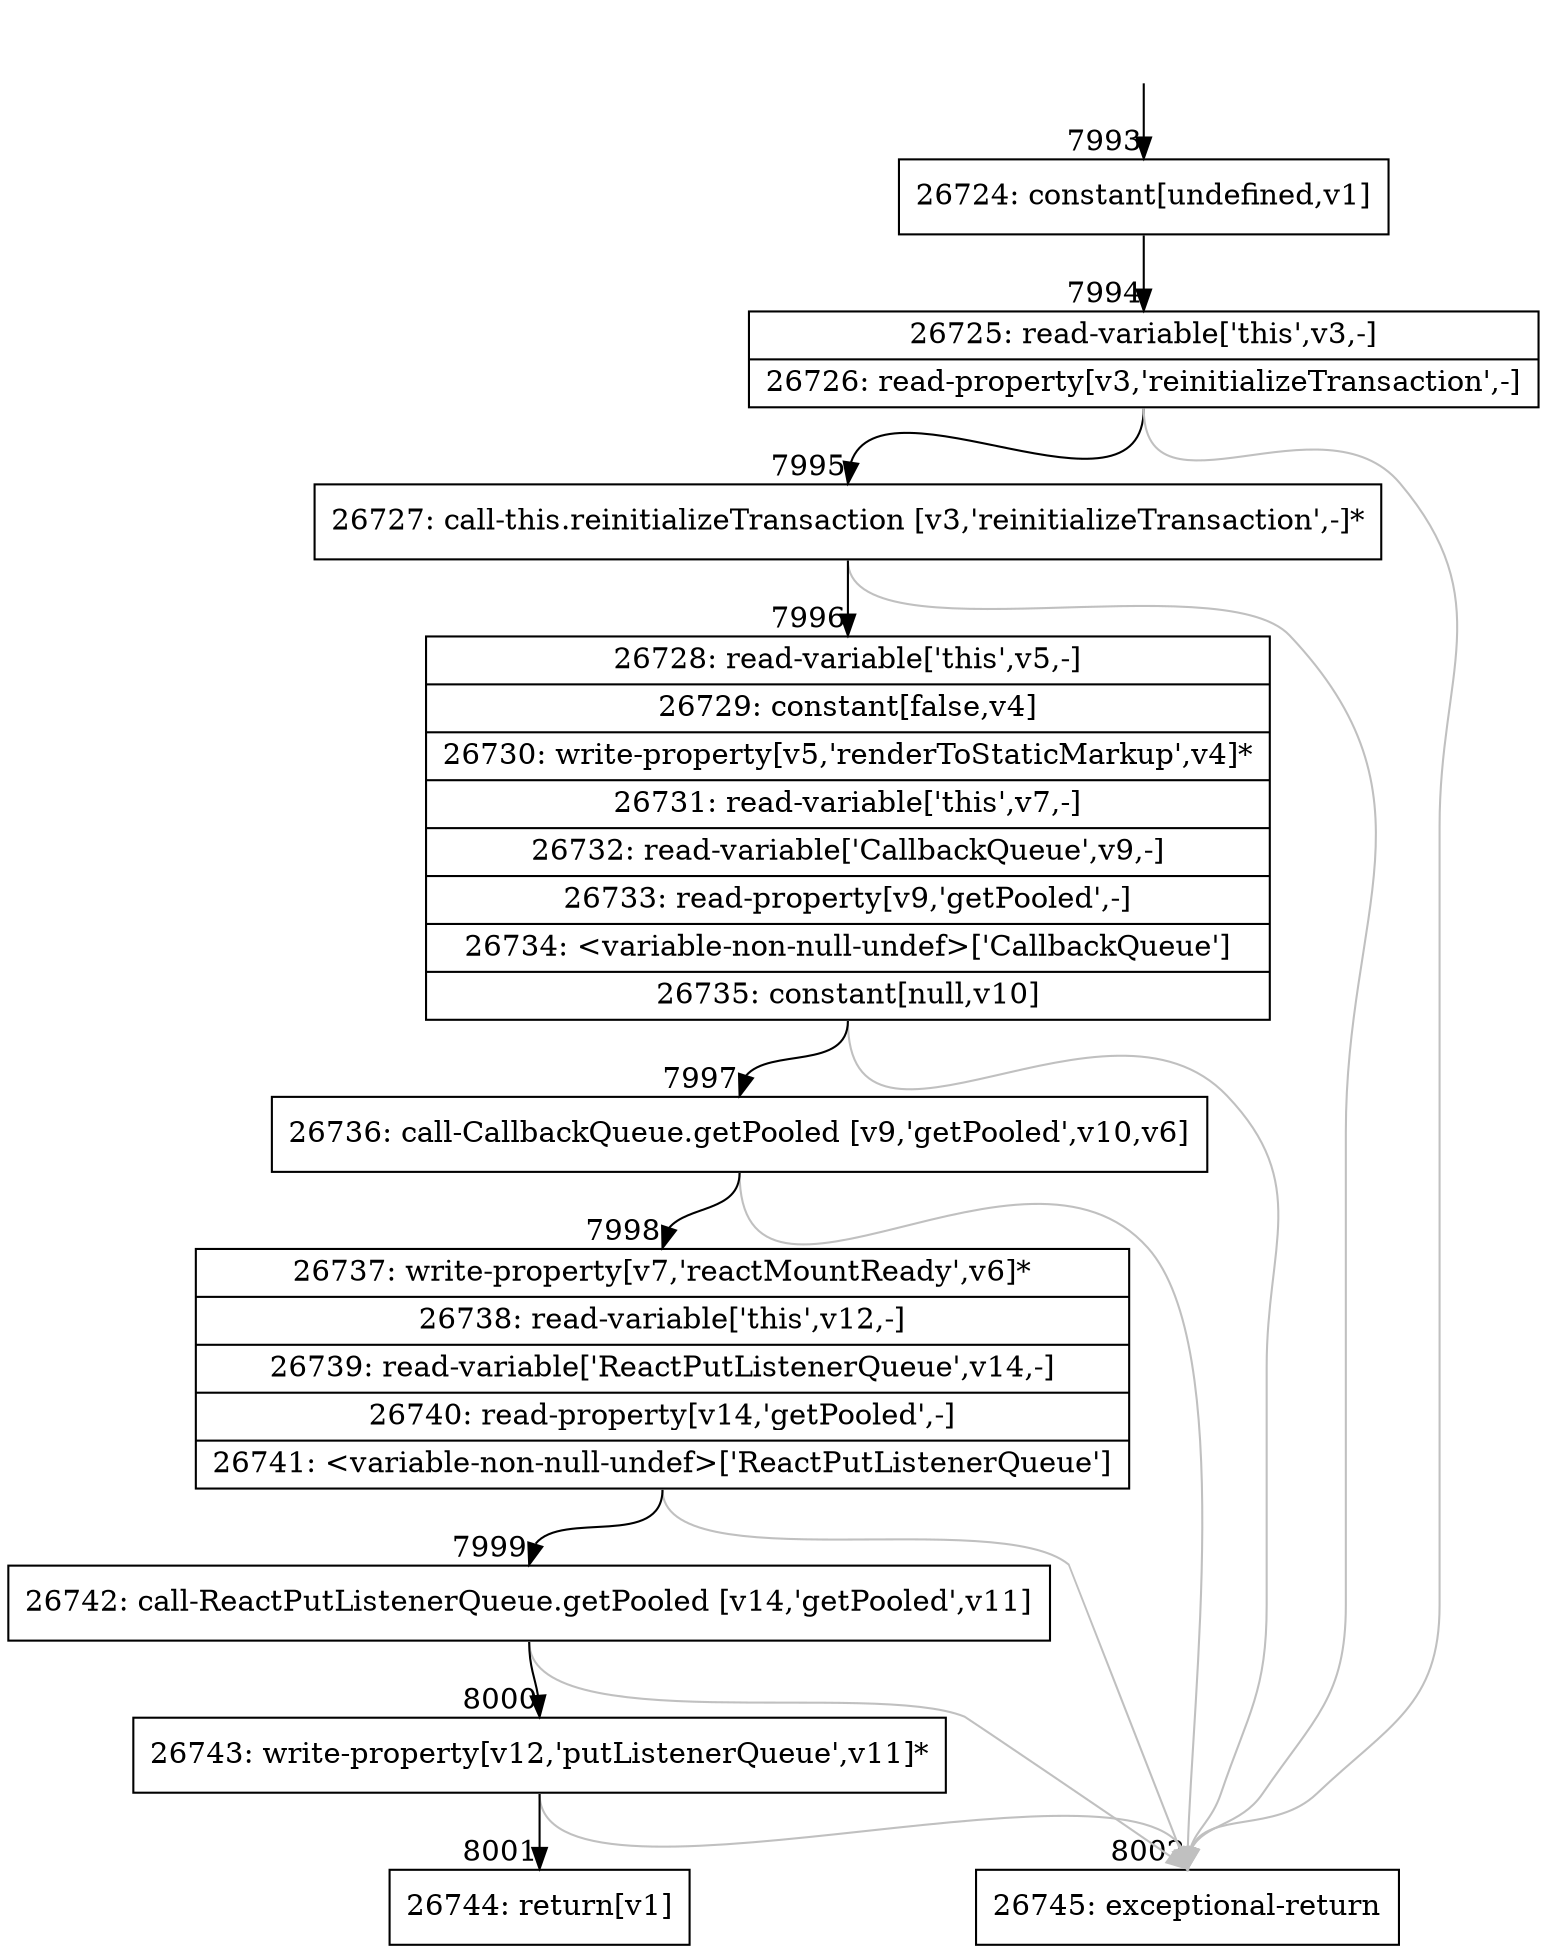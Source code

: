 digraph {
rankdir="TD"
BB_entry576[shape=none,label=""];
BB_entry576 -> BB7993 [tailport=s, headport=n, headlabel="    7993"]
BB7993 [shape=record label="{26724: constant[undefined,v1]}" ] 
BB7993 -> BB7994 [tailport=s, headport=n, headlabel="      7994"]
BB7994 [shape=record label="{26725: read-variable['this',v3,-]|26726: read-property[v3,'reinitializeTransaction',-]}" ] 
BB7994 -> BB7995 [tailport=s, headport=n, headlabel="      7995"]
BB7994 -> BB8002 [tailport=s, headport=n, color=gray, headlabel="      8002"]
BB7995 [shape=record label="{26727: call-this.reinitializeTransaction [v3,'reinitializeTransaction',-]*}" ] 
BB7995 -> BB7996 [tailport=s, headport=n, headlabel="      7996"]
BB7995 -> BB8002 [tailport=s, headport=n, color=gray]
BB7996 [shape=record label="{26728: read-variable['this',v5,-]|26729: constant[false,v4]|26730: write-property[v5,'renderToStaticMarkup',v4]*|26731: read-variable['this',v7,-]|26732: read-variable['CallbackQueue',v9,-]|26733: read-property[v9,'getPooled',-]|26734: \<variable-non-null-undef\>['CallbackQueue']|26735: constant[null,v10]}" ] 
BB7996 -> BB7997 [tailport=s, headport=n, headlabel="      7997"]
BB7996 -> BB8002 [tailport=s, headport=n, color=gray]
BB7997 [shape=record label="{26736: call-CallbackQueue.getPooled [v9,'getPooled',v10,v6]}" ] 
BB7997 -> BB7998 [tailport=s, headport=n, headlabel="      7998"]
BB7997 -> BB8002 [tailport=s, headport=n, color=gray]
BB7998 [shape=record label="{26737: write-property[v7,'reactMountReady',v6]*|26738: read-variable['this',v12,-]|26739: read-variable['ReactPutListenerQueue',v14,-]|26740: read-property[v14,'getPooled',-]|26741: \<variable-non-null-undef\>['ReactPutListenerQueue']}" ] 
BB7998 -> BB7999 [tailport=s, headport=n, headlabel="      7999"]
BB7998 -> BB8002 [tailport=s, headport=n, color=gray]
BB7999 [shape=record label="{26742: call-ReactPutListenerQueue.getPooled [v14,'getPooled',v11]}" ] 
BB7999 -> BB8000 [tailport=s, headport=n, headlabel="      8000"]
BB7999 -> BB8002 [tailport=s, headport=n, color=gray]
BB8000 [shape=record label="{26743: write-property[v12,'putListenerQueue',v11]*}" ] 
BB8000 -> BB8001 [tailport=s, headport=n, headlabel="      8001"]
BB8000 -> BB8002 [tailport=s, headport=n, color=gray]
BB8001 [shape=record label="{26744: return[v1]}" ] 
BB8002 [shape=record label="{26745: exceptional-return}" ] 
//#$~ 14044
}
